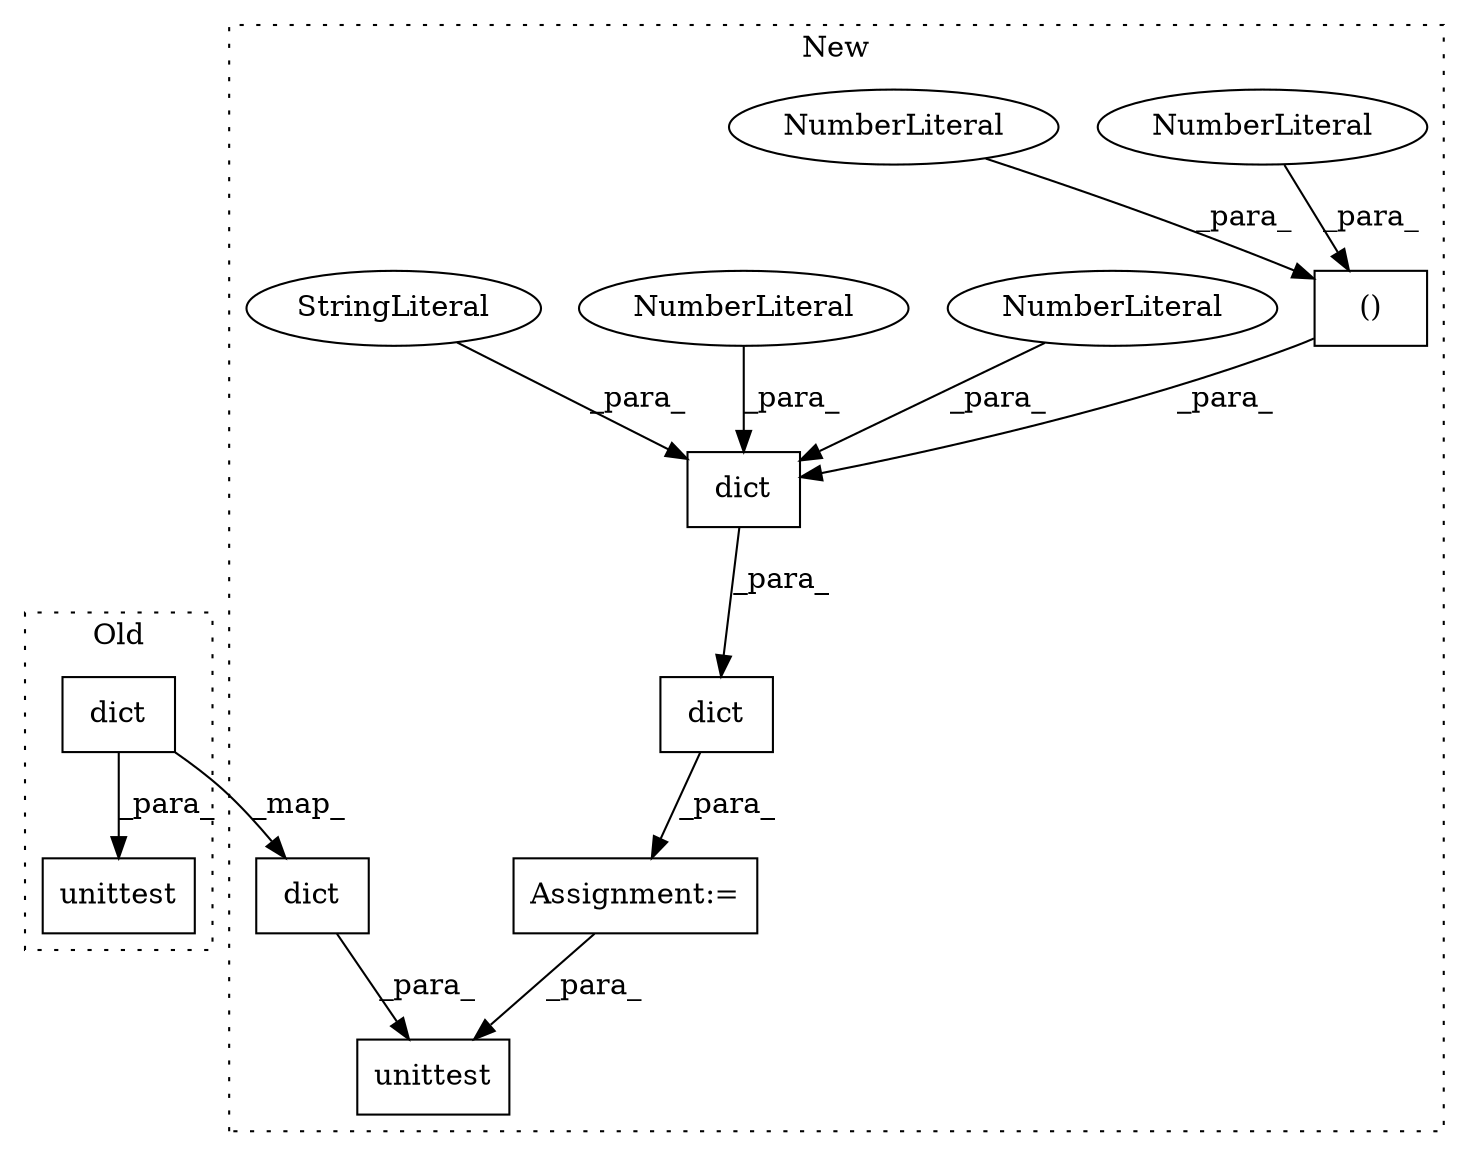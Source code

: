 digraph G {
subgraph cluster0 {
1 [label="unittest" a="32" s="913,1014" l="9,1" shape="box"];
4 [label="dict" a="32" s="965,988" l="5,1" shape="box"];
label = "Old";
style="dotted";
}
subgraph cluster1 {
2 [label="unittest" a="32" s="1256,1317" l="9,1" shape="box"];
3 [label="dict" a="32" s="1193,1244" l="5,1" shape="box"];
5 [label="Assignment:=" a="7" s="972" l="1" shape="box"];
6 [label="()" a="106" s="1087" l="15" shape="box"];
7 [label="NumberLiteral" a="34" s="1087" l="1" shape="ellipse"];
8 [label="NumberLiteral" a="34" s="1101" l="1" shape="ellipse"];
9 [label="dict" a="32" s="1069,1111" l="5,1" shape="box"];
10 [label="NumberLiteral" a="34" s="1104" l="3" shape="ellipse"];
11 [label="NumberLiteral" a="34" s="1108" l="3" shape="ellipse"];
12 [label="dict" a="32" s="973,1177" l="5,1" shape="box"];
13 [label="StringLiteral" a="45" s="1074" l="7" shape="ellipse"];
label = "New";
style="dotted";
}
3 -> 2 [label="_para_"];
4 -> 1 [label="_para_"];
4 -> 3 [label="_map_"];
5 -> 2 [label="_para_"];
6 -> 9 [label="_para_"];
7 -> 6 [label="_para_"];
8 -> 6 [label="_para_"];
9 -> 12 [label="_para_"];
10 -> 9 [label="_para_"];
11 -> 9 [label="_para_"];
12 -> 5 [label="_para_"];
13 -> 9 [label="_para_"];
}